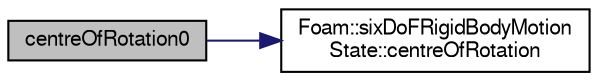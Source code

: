 digraph "centreOfRotation0"
{
  bgcolor="transparent";
  edge [fontname="FreeSans",fontsize="10",labelfontname="FreeSans",labelfontsize="10"];
  node [fontname="FreeSans",fontsize="10",shape=record];
  rankdir="LR";
  Node697 [label="centreOfRotation0",height=0.2,width=0.4,color="black", fillcolor="grey75", style="filled", fontcolor="black"];
  Node697 -> Node698 [color="midnightblue",fontsize="10",style="solid",fontname="FreeSans"];
  Node698 [label="Foam::sixDoFRigidBodyMotion\lState::centreOfRotation",height=0.2,width=0.4,color="black",URL="$a29534.html#ac69bb45c63cd2a8b38afc3ea65090515",tooltip="Return access to the centre of mass. "];
}
